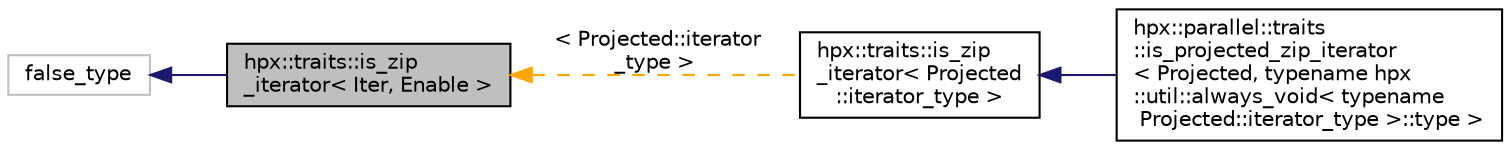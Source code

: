 digraph "hpx::traits::is_zip_iterator&lt; Iter, Enable &gt;"
{
  edge [fontname="Helvetica",fontsize="10",labelfontname="Helvetica",labelfontsize="10"];
  node [fontname="Helvetica",fontsize="10",shape=record];
  rankdir="LR";
  Node0 [label="hpx::traits::is_zip\l_iterator\< Iter, Enable \>",height=0.2,width=0.4,color="black", fillcolor="grey75", style="filled", fontcolor="black"];
  Node1 -> Node0 [dir="back",color="midnightblue",fontsize="10",style="solid",fontname="Helvetica"];
  Node1 [label="false_type",height=0.2,width=0.4,color="grey75", fillcolor="white", style="filled"];
  Node0 -> Node2 [dir="back",color="orange",fontsize="10",style="dashed",label=" \< Projected::iterator\l_type \>" ,fontname="Helvetica"];
  Node2 [label="hpx::traits::is_zip\l_iterator\< Projected\l::iterator_type \>",height=0.2,width=0.4,color="black", fillcolor="white", style="filled",URL="$d2/ddd/structhpx_1_1traits_1_1is__zip__iterator.html"];
  Node2 -> Node3 [dir="back",color="midnightblue",fontsize="10",style="solid",fontname="Helvetica"];
  Node3 [label="hpx::parallel::traits\l::is_projected_zip_iterator\l\< Projected, typename hpx\l::util::always_void\< typename\l Projected::iterator_type \>::type \>",height=0.2,width=0.4,color="black", fillcolor="white", style="filled",URL="$d7/da4/structhpx_1_1parallel_1_1traits_1_1is__projected__zip__iterator_3_01_projected_00_01typename_01hce74e417fa80e7dadecbb39b0aa5f361.html"];
}
